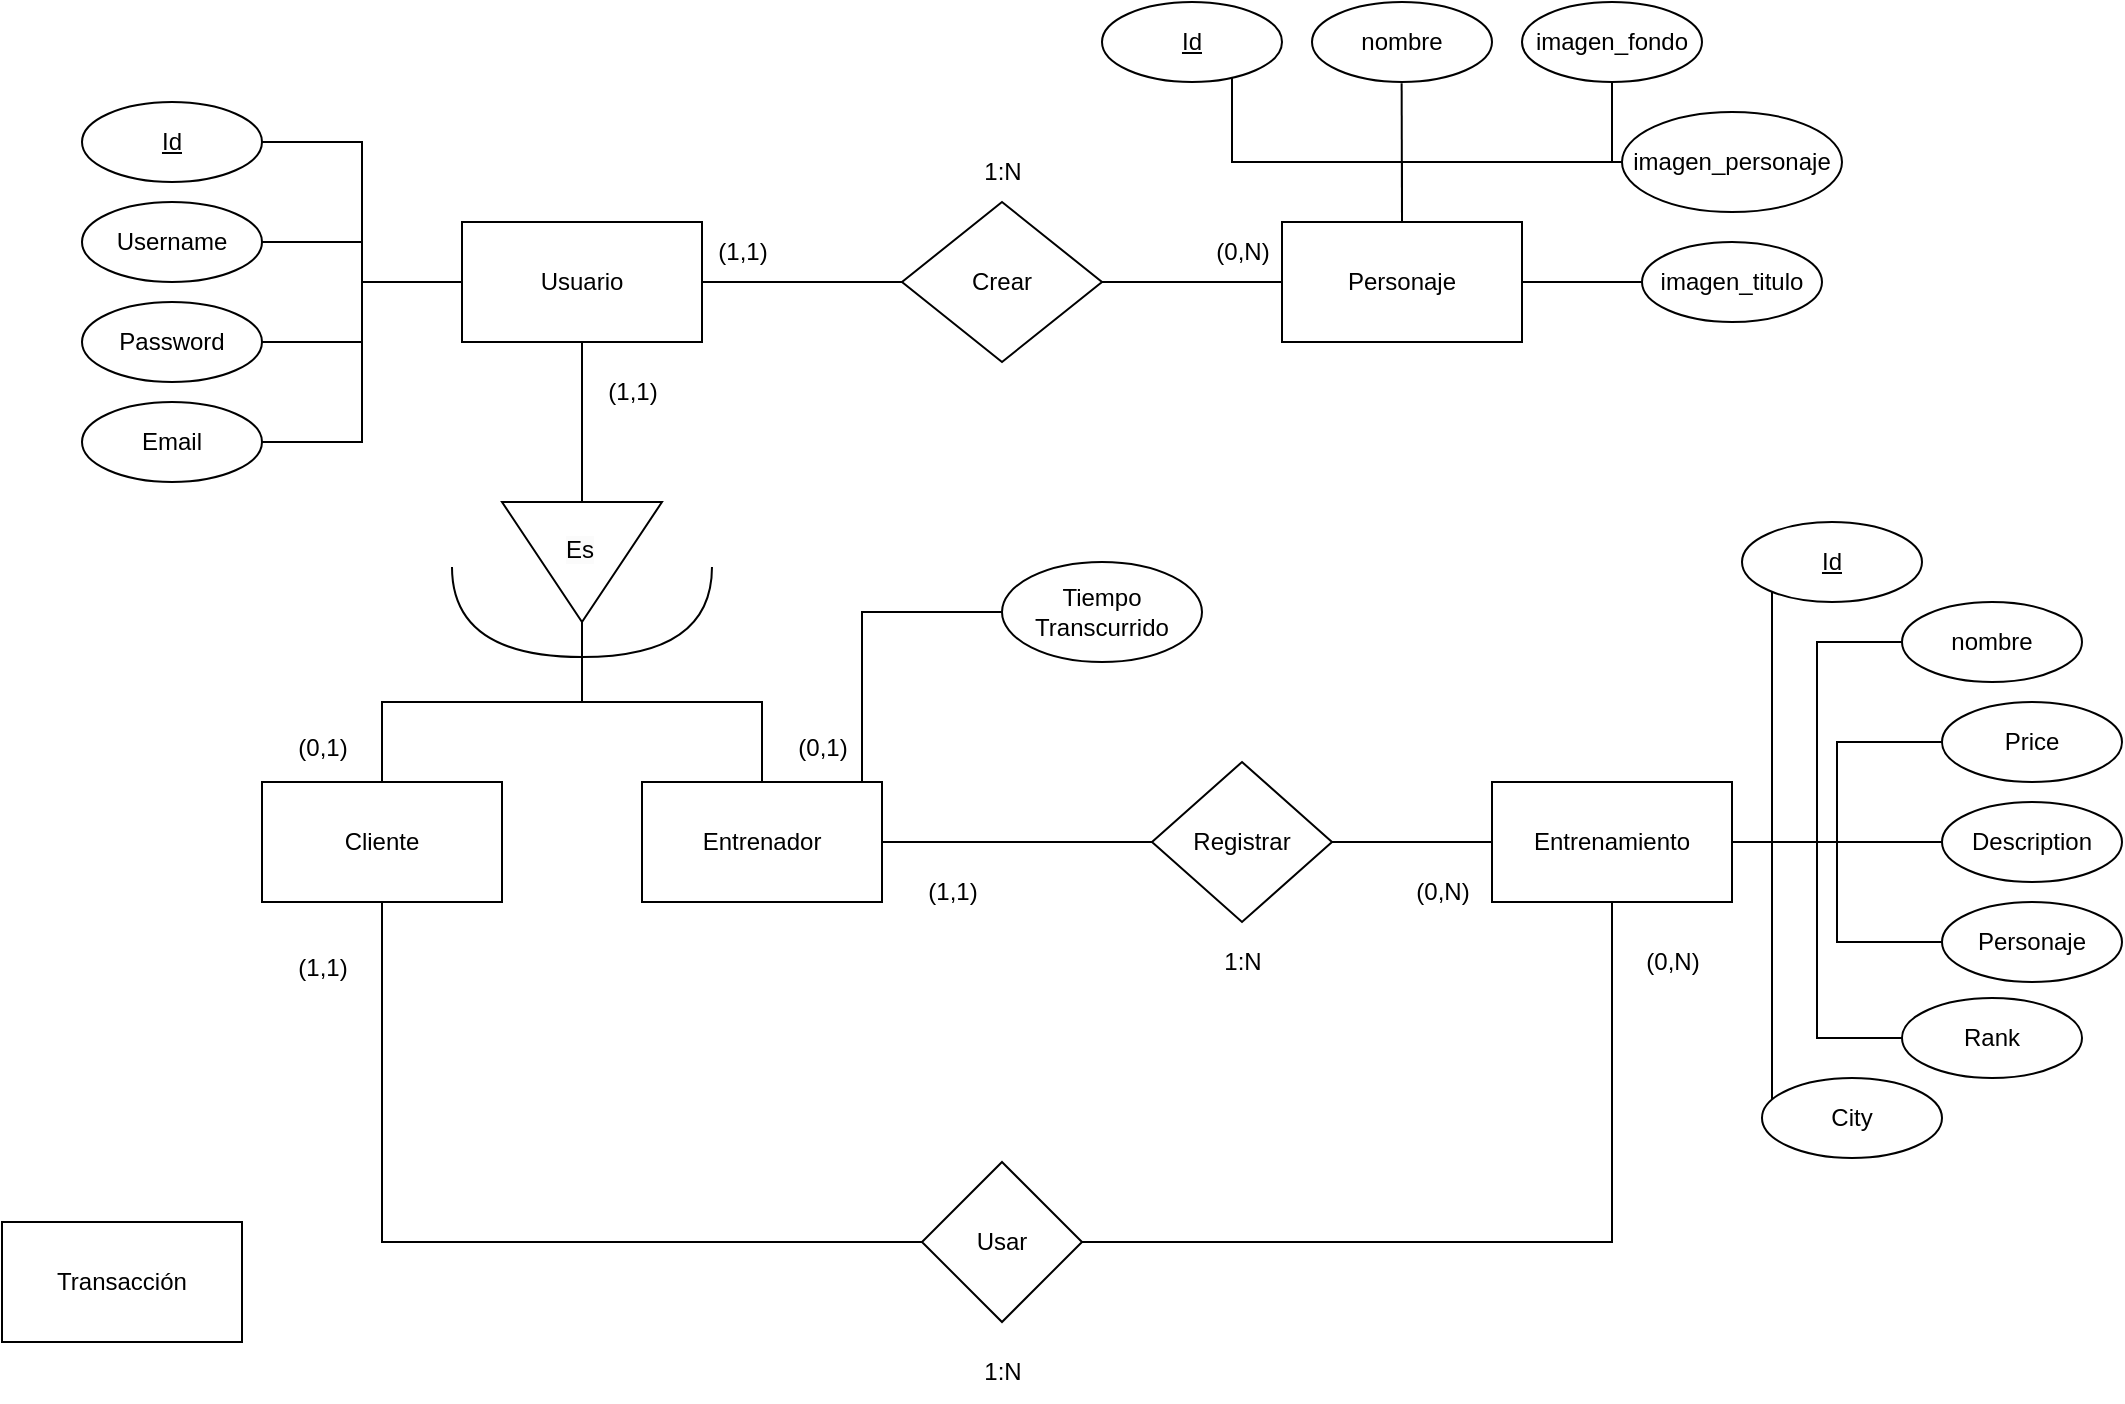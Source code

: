 <mxfile version="24.4.8" type="device">
  <diagram id="R2lEEEUBdFMjLlhIrx00" name="Page-1">
    <mxGraphModel dx="2236" dy="797" grid="1" gridSize="10" guides="1" tooltips="1" connect="1" arrows="1" fold="1" page="1" pageScale="1" pageWidth="850" pageHeight="1100" math="0" shadow="0" extFonts="Permanent Marker^https://fonts.googleapis.com/css?family=Permanent+Marker">
      <root>
        <mxCell id="0" />
        <mxCell id="1" parent="0" />
        <mxCell id="3ohj34XaAgGaeCBu6ZUZ-23" style="edgeStyle=orthogonalEdgeStyle;rounded=0;orthogonalLoop=1;jettySize=auto;html=1;entryX=0;entryY=0.5;entryDx=0;entryDy=0;endArrow=none;endFill=0;" parent="1" source="3ohj34XaAgGaeCBu6ZUZ-2" target="3ohj34XaAgGaeCBu6ZUZ-20" edge="1">
          <mxGeometry relative="1" as="geometry" />
        </mxCell>
        <mxCell id="3ohj34XaAgGaeCBu6ZUZ-30" value="" style="edgeStyle=orthogonalEdgeStyle;rounded=0;orthogonalLoop=1;jettySize=auto;html=1;endArrow=none;endFill=0;" parent="1" source="3ohj34XaAgGaeCBu6ZUZ-2" target="3ohj34XaAgGaeCBu6ZUZ-29" edge="1">
          <mxGeometry relative="1" as="geometry" />
        </mxCell>
        <mxCell id="3ohj34XaAgGaeCBu6ZUZ-2" value="Usuario" style="rounded=0;whiteSpace=wrap;html=1;" parent="1" vertex="1">
          <mxGeometry x="120" y="110" width="120" height="60" as="geometry" />
        </mxCell>
        <mxCell id="2gb4X_S6ik0PkrU1D8sP-4" style="edgeStyle=orthogonalEdgeStyle;rounded=0;orthogonalLoop=1;jettySize=auto;html=1;entryX=0;entryY=0.5;entryDx=0;entryDy=0;endArrow=none;endFill=0;" parent="1" source="3ohj34XaAgGaeCBu6ZUZ-3" target="3ohj34XaAgGaeCBu6ZUZ-2" edge="1">
          <mxGeometry relative="1" as="geometry" />
        </mxCell>
        <mxCell id="3ohj34XaAgGaeCBu6ZUZ-3" value="&lt;u&gt;Id&lt;/u&gt;" style="ellipse;whiteSpace=wrap;html=1;rounded=0;" parent="1" vertex="1">
          <mxGeometry x="-70" y="50" width="90" height="40" as="geometry" />
        </mxCell>
        <mxCell id="2gb4X_S6ik0PkrU1D8sP-3" style="edgeStyle=orthogonalEdgeStyle;rounded=0;orthogonalLoop=1;jettySize=auto;html=1;entryX=0;entryY=0.5;entryDx=0;entryDy=0;endArrow=none;endFill=0;" parent="1" source="3ohj34XaAgGaeCBu6ZUZ-8" target="3ohj34XaAgGaeCBu6ZUZ-2" edge="1">
          <mxGeometry relative="1" as="geometry" />
        </mxCell>
        <mxCell id="3ohj34XaAgGaeCBu6ZUZ-8" value="Username" style="ellipse;whiteSpace=wrap;html=1;rounded=0;" parent="1" vertex="1">
          <mxGeometry x="-70" y="100" width="90" height="40" as="geometry" />
        </mxCell>
        <mxCell id="2gb4X_S6ik0PkrU1D8sP-2" style="edgeStyle=orthogonalEdgeStyle;rounded=0;orthogonalLoop=1;jettySize=auto;html=1;entryX=0;entryY=0.5;entryDx=0;entryDy=0;endArrow=none;endFill=0;" parent="1" source="3ohj34XaAgGaeCBu6ZUZ-9" target="3ohj34XaAgGaeCBu6ZUZ-2" edge="1">
          <mxGeometry relative="1" as="geometry" />
        </mxCell>
        <mxCell id="3ohj34XaAgGaeCBu6ZUZ-9" value="Password" style="ellipse;whiteSpace=wrap;html=1;rounded=0;" parent="1" vertex="1">
          <mxGeometry x="-70" y="150" width="90" height="40" as="geometry" />
        </mxCell>
        <mxCell id="2gb4X_S6ik0PkrU1D8sP-1" style="edgeStyle=orthogonalEdgeStyle;rounded=0;orthogonalLoop=1;jettySize=auto;html=1;entryX=0;entryY=0.5;entryDx=0;entryDy=0;endArrow=none;endFill=0;" parent="1" source="3ohj34XaAgGaeCBu6ZUZ-11" target="3ohj34XaAgGaeCBu6ZUZ-2" edge="1">
          <mxGeometry relative="1" as="geometry" />
        </mxCell>
        <mxCell id="3ohj34XaAgGaeCBu6ZUZ-11" value="Email" style="ellipse;whiteSpace=wrap;html=1;rounded=0;" parent="1" vertex="1">
          <mxGeometry x="-70" y="200" width="90" height="40" as="geometry" />
        </mxCell>
        <mxCell id="3ohj34XaAgGaeCBu6ZUZ-20" value="" style="triangle;whiteSpace=wrap;html=1;rotation=90;labelPosition=left;verticalLabelPosition=middle;align=right;verticalAlign=middle;" parent="1" vertex="1">
          <mxGeometry x="150" y="240" width="60" height="80" as="geometry" />
        </mxCell>
        <mxCell id="3ohj34XaAgGaeCBu6ZUZ-26" style="edgeStyle=orthogonalEdgeStyle;rounded=0;orthogonalLoop=1;jettySize=auto;html=1;entryX=1;entryY=0.5;entryDx=0;entryDy=0;endArrow=none;endFill=0;" parent="1" source="3ohj34XaAgGaeCBu6ZUZ-24" target="3ohj34XaAgGaeCBu6ZUZ-20" edge="1">
          <mxGeometry relative="1" as="geometry" />
        </mxCell>
        <mxCell id="3ohj34XaAgGaeCBu6ZUZ-24" value="Cliente" style="rounded=0;whiteSpace=wrap;html=1;" parent="1" vertex="1">
          <mxGeometry x="20" y="390" width="120" height="60" as="geometry" />
        </mxCell>
        <mxCell id="3ohj34XaAgGaeCBu6ZUZ-27" style="edgeStyle=orthogonalEdgeStyle;rounded=0;orthogonalLoop=1;jettySize=auto;html=1;entryX=1;entryY=0.5;entryDx=0;entryDy=0;endArrow=none;endFill=0;" parent="1" source="3ohj34XaAgGaeCBu6ZUZ-25" target="3ohj34XaAgGaeCBu6ZUZ-20" edge="1">
          <mxGeometry relative="1" as="geometry" />
        </mxCell>
        <mxCell id="2gb4X_S6ik0PkrU1D8sP-18" style="edgeStyle=orthogonalEdgeStyle;rounded=0;orthogonalLoop=1;jettySize=auto;html=1;entryX=0;entryY=0.5;entryDx=0;entryDy=0;endArrow=none;endFill=0;exitX=0.892;exitY=0;exitDx=0;exitDy=0;exitPerimeter=0;" parent="1" source="3ohj34XaAgGaeCBu6ZUZ-25" target="2gb4X_S6ik0PkrU1D8sP-17" edge="1">
          <mxGeometry relative="1" as="geometry">
            <Array as="points">
              <mxPoint x="320" y="390" />
              <mxPoint x="320" y="305" />
            </Array>
          </mxGeometry>
        </mxCell>
        <mxCell id="KXtynWiLL4oQulAT6T8i-2" style="edgeStyle=orthogonalEdgeStyle;rounded=0;orthogonalLoop=1;jettySize=auto;html=1;entryX=0;entryY=0.5;entryDx=0;entryDy=0;endArrow=none;endFill=0;" edge="1" parent="1" source="3ohj34XaAgGaeCBu6ZUZ-25" target="3ohj34XaAgGaeCBu6ZUZ-45">
          <mxGeometry relative="1" as="geometry" />
        </mxCell>
        <mxCell id="3ohj34XaAgGaeCBu6ZUZ-25" value="Entrenador" style="rounded=0;whiteSpace=wrap;html=1;" parent="1" vertex="1">
          <mxGeometry x="210" y="390" width="120" height="60" as="geometry" />
        </mxCell>
        <mxCell id="3ohj34XaAgGaeCBu6ZUZ-28" value="&lt;span style=&quot;color: rgb(0, 0, 0); font-family: Helvetica; font-size: 12px; font-style: normal; font-variant-ligatures: normal; font-variant-caps: normal; font-weight: 400; letter-spacing: normal; orphans: 2; text-align: center; text-indent: 0px; text-transform: none; widows: 2; word-spacing: 0px; -webkit-text-stroke-width: 0px; white-space: normal; background-color: rgb(251, 251, 251); text-decoration-thickness: initial; text-decoration-style: initial; text-decoration-color: initial; display: inline !important; float: none;&quot;&gt;Es&lt;/span&gt;" style="text;whiteSpace=wrap;html=1;" parent="1" vertex="1">
          <mxGeometry x="170" y="260" width="90" height="40" as="geometry" />
        </mxCell>
        <mxCell id="3ohj34XaAgGaeCBu6ZUZ-32" style="edgeStyle=orthogonalEdgeStyle;rounded=0;orthogonalLoop=1;jettySize=auto;html=1;endArrow=none;endFill=0;entryX=0;entryY=0.5;entryDx=0;entryDy=0;" parent="1" source="3ohj34XaAgGaeCBu6ZUZ-29" target="3ohj34XaAgGaeCBu6ZUZ-33" edge="1">
          <mxGeometry relative="1" as="geometry">
            <mxPoint x="530" y="140" as="targetPoint" />
          </mxGeometry>
        </mxCell>
        <mxCell id="3ohj34XaAgGaeCBu6ZUZ-29" value="Crear" style="rhombus;whiteSpace=wrap;html=1;rounded=0;" parent="1" vertex="1">
          <mxGeometry x="340" y="100" width="100" height="80" as="geometry" />
        </mxCell>
        <mxCell id="3ohj34XaAgGaeCBu6ZUZ-33" value="Personaje" style="rounded=0;whiteSpace=wrap;html=1;" parent="1" vertex="1">
          <mxGeometry x="530" y="110" width="120" height="60" as="geometry" />
        </mxCell>
        <mxCell id="3ohj34XaAgGaeCBu6ZUZ-42" style="edgeStyle=orthogonalEdgeStyle;rounded=0;orthogonalLoop=1;jettySize=auto;html=1;entryX=0.5;entryY=0;entryDx=0;entryDy=0;endArrow=none;endFill=0;" parent="1" source="3ohj34XaAgGaeCBu6ZUZ-34" target="3ohj34XaAgGaeCBu6ZUZ-33" edge="1">
          <mxGeometry relative="1" as="geometry">
            <Array as="points">
              <mxPoint x="505" y="80" />
              <mxPoint x="590" y="80" />
            </Array>
          </mxGeometry>
        </mxCell>
        <mxCell id="3ohj34XaAgGaeCBu6ZUZ-34" value="&lt;u&gt;Id&lt;/u&gt;" style="ellipse;whiteSpace=wrap;html=1;rounded=0;" parent="1" vertex="1">
          <mxGeometry x="440" width="90" height="40" as="geometry" />
        </mxCell>
        <mxCell id="3ohj34XaAgGaeCBu6ZUZ-43" style="edgeStyle=orthogonalEdgeStyle;rounded=0;orthogonalLoop=1;jettySize=auto;html=1;entryX=0.5;entryY=0;entryDx=0;entryDy=0;exitX=0.498;exitY=1.015;exitDx=0;exitDy=0;exitPerimeter=0;endArrow=none;endFill=0;" parent="1" source="3ohj34XaAgGaeCBu6ZUZ-35" target="3ohj34XaAgGaeCBu6ZUZ-33" edge="1">
          <mxGeometry relative="1" as="geometry">
            <Array as="points">
              <mxPoint x="590" y="41" />
            </Array>
          </mxGeometry>
        </mxCell>
        <mxCell id="3ohj34XaAgGaeCBu6ZUZ-35" value="nombre" style="ellipse;whiteSpace=wrap;html=1;rounded=0;" parent="1" vertex="1">
          <mxGeometry x="545" width="90" height="40" as="geometry" />
        </mxCell>
        <mxCell id="2gb4X_S6ik0PkrU1D8sP-8" style="edgeStyle=orthogonalEdgeStyle;rounded=0;orthogonalLoop=1;jettySize=auto;html=1;entryX=1;entryY=0.5;entryDx=0;entryDy=0;endArrow=none;endFill=0;" parent="1" source="3ohj34XaAgGaeCBu6ZUZ-36" target="3ohj34XaAgGaeCBu6ZUZ-33" edge="1">
          <mxGeometry relative="1" as="geometry" />
        </mxCell>
        <mxCell id="3ohj34XaAgGaeCBu6ZUZ-36" value="imagen_titulo" style="ellipse;whiteSpace=wrap;html=1;rounded=0;" parent="1" vertex="1">
          <mxGeometry x="710" y="120" width="90" height="40" as="geometry" />
        </mxCell>
        <mxCell id="3ohj34XaAgGaeCBu6ZUZ-40" style="edgeStyle=orthogonalEdgeStyle;rounded=0;orthogonalLoop=1;jettySize=auto;html=1;entryX=0.5;entryY=0;entryDx=0;entryDy=0;endArrow=none;endFill=0;" parent="1" source="3ohj34XaAgGaeCBu6ZUZ-37" target="3ohj34XaAgGaeCBu6ZUZ-33" edge="1">
          <mxGeometry relative="1" as="geometry" />
        </mxCell>
        <mxCell id="3ohj34XaAgGaeCBu6ZUZ-37" value="imagen_personaje" style="ellipse;whiteSpace=wrap;html=1;rounded=0;" parent="1" vertex="1">
          <mxGeometry x="700" y="55" width="110" height="50" as="geometry" />
        </mxCell>
        <mxCell id="3ohj34XaAgGaeCBu6ZUZ-44" style="edgeStyle=orthogonalEdgeStyle;rounded=0;orthogonalLoop=1;jettySize=auto;html=1;entryX=0.5;entryY=0;entryDx=0;entryDy=0;endArrow=none;endFill=0;" parent="1" source="3ohj34XaAgGaeCBu6ZUZ-38" target="3ohj34XaAgGaeCBu6ZUZ-33" edge="1">
          <mxGeometry relative="1" as="geometry">
            <Array as="points">
              <mxPoint x="695" y="80" />
              <mxPoint x="590" y="80" />
            </Array>
          </mxGeometry>
        </mxCell>
        <mxCell id="3ohj34XaAgGaeCBu6ZUZ-38" value="imagen_fondo" style="ellipse;whiteSpace=wrap;html=1;rounded=0;" parent="1" vertex="1">
          <mxGeometry x="650" width="90" height="40" as="geometry" />
        </mxCell>
        <mxCell id="KXtynWiLL4oQulAT6T8i-3" style="edgeStyle=orthogonalEdgeStyle;rounded=0;orthogonalLoop=1;jettySize=auto;html=1;entryX=0;entryY=0.5;entryDx=0;entryDy=0;endArrow=none;endFill=0;" edge="1" parent="1" source="3ohj34XaAgGaeCBu6ZUZ-45" target="3ohj34XaAgGaeCBu6ZUZ-47">
          <mxGeometry relative="1" as="geometry" />
        </mxCell>
        <mxCell id="3ohj34XaAgGaeCBu6ZUZ-45" value="Registrar" style="rhombus;whiteSpace=wrap;html=1;rounded=0;" parent="1" vertex="1">
          <mxGeometry x="465" y="380" width="90" height="80" as="geometry" />
        </mxCell>
        <mxCell id="3ohj34XaAgGaeCBu6ZUZ-47" value="Entrenamiento" style="whiteSpace=wrap;html=1;rounded=0;" parent="1" vertex="1">
          <mxGeometry x="635" y="390" width="120" height="60" as="geometry" />
        </mxCell>
        <mxCell id="KXtynWiLL4oQulAT6T8i-8" style="edgeStyle=orthogonalEdgeStyle;rounded=0;orthogonalLoop=1;jettySize=auto;html=1;entryX=1;entryY=0.5;entryDx=0;entryDy=0;endArrow=none;endFill=0;" edge="1" parent="1" source="3ohj34XaAgGaeCBu6ZUZ-53" target="3ohj34XaAgGaeCBu6ZUZ-47">
          <mxGeometry relative="1" as="geometry" />
        </mxCell>
        <mxCell id="3ohj34XaAgGaeCBu6ZUZ-53" value="Description" style="ellipse;whiteSpace=wrap;html=1;rounded=0;" parent="1" vertex="1">
          <mxGeometry x="860" y="400" width="90" height="40" as="geometry" />
        </mxCell>
        <mxCell id="KXtynWiLL4oQulAT6T8i-9" style="edgeStyle=orthogonalEdgeStyle;rounded=0;orthogonalLoop=1;jettySize=auto;html=1;entryX=1;entryY=0.5;entryDx=0;entryDy=0;endArrow=none;endFill=0;" edge="1" parent="1" source="3ohj34XaAgGaeCBu6ZUZ-54" target="3ohj34XaAgGaeCBu6ZUZ-47">
          <mxGeometry relative="1" as="geometry" />
        </mxCell>
        <mxCell id="3ohj34XaAgGaeCBu6ZUZ-54" value="Personaje" style="ellipse;whiteSpace=wrap;html=1;rounded=0;" parent="1" vertex="1">
          <mxGeometry x="860" y="450" width="90" height="40" as="geometry" />
        </mxCell>
        <mxCell id="KXtynWiLL4oQulAT6T8i-10" style="edgeStyle=orthogonalEdgeStyle;rounded=0;orthogonalLoop=1;jettySize=auto;html=1;entryX=1;entryY=0.5;entryDx=0;entryDy=0;endArrow=none;endFill=0;" edge="1" parent="1" source="3ohj34XaAgGaeCBu6ZUZ-55" target="3ohj34XaAgGaeCBu6ZUZ-47">
          <mxGeometry relative="1" as="geometry" />
        </mxCell>
        <mxCell id="3ohj34XaAgGaeCBu6ZUZ-55" value="Rank" style="ellipse;whiteSpace=wrap;html=1;rounded=0;" parent="1" vertex="1">
          <mxGeometry x="840" y="498" width="90" height="40" as="geometry" />
        </mxCell>
        <mxCell id="KXtynWiLL4oQulAT6T8i-12" style="edgeStyle=orthogonalEdgeStyle;rounded=0;orthogonalLoop=1;jettySize=auto;html=1;entryX=1;entryY=0.5;entryDx=0;entryDy=0;endArrow=none;endFill=0;" edge="1" parent="1" source="3ohj34XaAgGaeCBu6ZUZ-56" target="3ohj34XaAgGaeCBu6ZUZ-47">
          <mxGeometry relative="1" as="geometry">
            <Array as="points">
              <mxPoint x="775" y="420" />
            </Array>
          </mxGeometry>
        </mxCell>
        <mxCell id="3ohj34XaAgGaeCBu6ZUZ-56" value="City" style="ellipse;whiteSpace=wrap;html=1;rounded=0;" parent="1" vertex="1">
          <mxGeometry x="770" y="538" width="90" height="40" as="geometry" />
        </mxCell>
        <mxCell id="KXtynWiLL4oQulAT6T8i-11" style="edgeStyle=orthogonalEdgeStyle;rounded=0;orthogonalLoop=1;jettySize=auto;html=1;entryX=1;entryY=0.5;entryDx=0;entryDy=0;endArrow=none;endFill=0;" edge="1" parent="1" source="3ohj34XaAgGaeCBu6ZUZ-59" target="3ohj34XaAgGaeCBu6ZUZ-47">
          <mxGeometry relative="1" as="geometry">
            <Array as="points">
              <mxPoint x="775" y="420" />
            </Array>
          </mxGeometry>
        </mxCell>
        <mxCell id="3ohj34XaAgGaeCBu6ZUZ-59" value="&lt;u&gt;Id&lt;/u&gt;" style="ellipse;whiteSpace=wrap;html=1;rounded=0;" parent="1" vertex="1">
          <mxGeometry x="760" y="260" width="90" height="40" as="geometry" />
        </mxCell>
        <mxCell id="KXtynWiLL4oQulAT6T8i-6" style="edgeStyle=orthogonalEdgeStyle;rounded=0;orthogonalLoop=1;jettySize=auto;html=1;entryX=1;entryY=0.5;entryDx=0;entryDy=0;endArrow=none;endFill=0;" edge="1" parent="1" source="3ohj34XaAgGaeCBu6ZUZ-60" target="3ohj34XaAgGaeCBu6ZUZ-47">
          <mxGeometry relative="1" as="geometry" />
        </mxCell>
        <mxCell id="3ohj34XaAgGaeCBu6ZUZ-60" value="nombre" style="ellipse;whiteSpace=wrap;html=1;rounded=0;" parent="1" vertex="1">
          <mxGeometry x="840" y="300" width="90" height="40" as="geometry" />
        </mxCell>
        <mxCell id="KXtynWiLL4oQulAT6T8i-7" style="edgeStyle=orthogonalEdgeStyle;rounded=0;orthogonalLoop=1;jettySize=auto;html=1;entryX=1;entryY=0.5;entryDx=0;entryDy=0;endArrow=none;endFill=0;" edge="1" parent="1" source="3ohj34XaAgGaeCBu6ZUZ-61" target="3ohj34XaAgGaeCBu6ZUZ-47">
          <mxGeometry relative="1" as="geometry" />
        </mxCell>
        <mxCell id="3ohj34XaAgGaeCBu6ZUZ-61" value="Price" style="ellipse;whiteSpace=wrap;html=1;rounded=0;" parent="1" vertex="1">
          <mxGeometry x="860" y="350" width="90" height="40" as="geometry" />
        </mxCell>
        <mxCell id="KXtynWiLL4oQulAT6T8i-20" style="edgeStyle=orthogonalEdgeStyle;rounded=0;orthogonalLoop=1;jettySize=auto;html=1;entryX=0.5;entryY=1;entryDx=0;entryDy=0;strokeColor=default;align=center;verticalAlign=middle;fontFamily=Helvetica;fontSize=11;fontColor=default;labelBackgroundColor=default;endArrow=none;endFill=0;" edge="1" parent="1" source="3ohj34XaAgGaeCBu6ZUZ-76" target="3ohj34XaAgGaeCBu6ZUZ-24">
          <mxGeometry relative="1" as="geometry" />
        </mxCell>
        <mxCell id="KXtynWiLL4oQulAT6T8i-21" style="edgeStyle=orthogonalEdgeStyle;rounded=0;orthogonalLoop=1;jettySize=auto;html=1;entryX=0.5;entryY=1;entryDx=0;entryDy=0;strokeColor=default;align=center;verticalAlign=middle;fontFamily=Helvetica;fontSize=11;fontColor=default;labelBackgroundColor=default;endArrow=none;endFill=0;" edge="1" parent="1" source="3ohj34XaAgGaeCBu6ZUZ-76" target="3ohj34XaAgGaeCBu6ZUZ-47">
          <mxGeometry relative="1" as="geometry" />
        </mxCell>
        <mxCell id="3ohj34XaAgGaeCBu6ZUZ-76" value="Usar" style="rhombus;whiteSpace=wrap;html=1;rounded=0;" parent="1" vertex="1">
          <mxGeometry x="350" y="580" width="80" height="80" as="geometry" />
        </mxCell>
        <mxCell id="2gb4X_S6ik0PkrU1D8sP-5" value="(0,N)" style="text;html=1;align=center;verticalAlign=middle;resizable=0;points=[];autosize=1;strokeColor=none;fillColor=none;" parent="1" vertex="1">
          <mxGeometry x="485" y="110" width="50" height="30" as="geometry" />
        </mxCell>
        <mxCell id="2gb4X_S6ik0PkrU1D8sP-6" value="(1,1)" style="text;html=1;align=center;verticalAlign=middle;resizable=0;points=[];autosize=1;strokeColor=none;fillColor=none;" parent="1" vertex="1">
          <mxGeometry x="235" y="110" width="50" height="30" as="geometry" />
        </mxCell>
        <mxCell id="2gb4X_S6ik0PkrU1D8sP-7" value="1:N" style="text;html=1;align=center;verticalAlign=middle;resizable=0;points=[];autosize=1;strokeColor=none;fillColor=none;" parent="1" vertex="1">
          <mxGeometry x="370" y="70" width="40" height="30" as="geometry" />
        </mxCell>
        <mxCell id="2gb4X_S6ik0PkrU1D8sP-9" value="(0,N)" style="text;html=1;align=center;verticalAlign=middle;resizable=0;points=[];autosize=1;strokeColor=none;fillColor=none;" parent="1" vertex="1">
          <mxGeometry x="585" y="430" width="50" height="30" as="geometry" />
        </mxCell>
        <mxCell id="2gb4X_S6ik0PkrU1D8sP-10" value="(1,1)" style="text;html=1;align=center;verticalAlign=middle;resizable=0;points=[];autosize=1;strokeColor=none;fillColor=none;" parent="1" vertex="1">
          <mxGeometry x="340" y="430" width="50" height="30" as="geometry" />
        </mxCell>
        <mxCell id="2gb4X_S6ik0PkrU1D8sP-11" value="(0,N)" style="text;html=1;align=center;verticalAlign=middle;resizable=0;points=[];autosize=1;strokeColor=none;fillColor=none;" parent="1" vertex="1">
          <mxGeometry x="700" y="465" width="50" height="30" as="geometry" />
        </mxCell>
        <mxCell id="2gb4X_S6ik0PkrU1D8sP-12" value="(1,1)" style="text;html=1;align=center;verticalAlign=middle;resizable=0;points=[];autosize=1;strokeColor=none;fillColor=none;" parent="1" vertex="1">
          <mxGeometry x="25" y="468" width="50" height="30" as="geometry" />
        </mxCell>
        <mxCell id="2gb4X_S6ik0PkrU1D8sP-13" value="1:N" style="text;html=1;align=center;verticalAlign=middle;resizable=0;points=[];autosize=1;strokeColor=none;fillColor=none;" parent="1" vertex="1">
          <mxGeometry x="370" y="670" width="40" height="30" as="geometry" />
        </mxCell>
        <mxCell id="2gb4X_S6ik0PkrU1D8sP-14" value="1:N" style="text;html=1;align=center;verticalAlign=middle;resizable=0;points=[];autosize=1;strokeColor=none;fillColor=none;" parent="1" vertex="1">
          <mxGeometry x="490" y="465" width="40" height="30" as="geometry" />
        </mxCell>
        <mxCell id="2gb4X_S6ik0PkrU1D8sP-15" value="" style="shape=requiredInterface;html=1;verticalLabelPosition=bottom;sketch=0;rotation=90;" parent="1" vertex="1">
          <mxGeometry x="157.48" y="240.0" width="45.03" height="130" as="geometry" />
        </mxCell>
        <mxCell id="2gb4X_S6ik0PkrU1D8sP-17" value="Tiempo Transcurrido" style="ellipse;whiteSpace=wrap;html=1;rounded=0;" parent="1" vertex="1">
          <mxGeometry x="390" y="280" width="100" height="50" as="geometry" />
        </mxCell>
        <mxCell id="2gb4X_S6ik0PkrU1D8sP-19" value="(1,1)" style="text;html=1;align=center;verticalAlign=middle;resizable=0;points=[];autosize=1;strokeColor=none;fillColor=none;" parent="1" vertex="1">
          <mxGeometry x="180" y="180" width="50" height="30" as="geometry" />
        </mxCell>
        <mxCell id="2gb4X_S6ik0PkrU1D8sP-20" value="(0,1)" style="text;html=1;align=center;verticalAlign=middle;resizable=0;points=[];autosize=1;strokeColor=none;fillColor=none;" parent="1" vertex="1">
          <mxGeometry x="25" y="358" width="50" height="30" as="geometry" />
        </mxCell>
        <mxCell id="2gb4X_S6ik0PkrU1D8sP-21" value="(0,1)" style="text;html=1;align=center;verticalAlign=middle;resizable=0;points=[];autosize=1;strokeColor=none;fillColor=none;" parent="1" vertex="1">
          <mxGeometry x="275" y="358" width="50" height="30" as="geometry" />
        </mxCell>
        <mxCell id="KXtynWiLL4oQulAT6T8i-15" value="Transacción" style="whiteSpace=wrap;html=1;" vertex="1" parent="1">
          <mxGeometry x="-110" y="610" width="120" height="60" as="geometry" />
        </mxCell>
      </root>
    </mxGraphModel>
  </diagram>
</mxfile>
